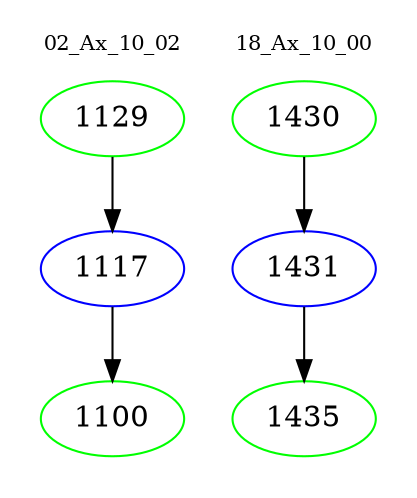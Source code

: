 digraph{
subgraph cluster_0 {
color = white
label = "02_Ax_10_02";
fontsize=10;
T0_1129 [label="1129", color="green"]
T0_1129 -> T0_1117 [color="black"]
T0_1117 [label="1117", color="blue"]
T0_1117 -> T0_1100 [color="black"]
T0_1100 [label="1100", color="green"]
}
subgraph cluster_1 {
color = white
label = "18_Ax_10_00";
fontsize=10;
T1_1430 [label="1430", color="green"]
T1_1430 -> T1_1431 [color="black"]
T1_1431 [label="1431", color="blue"]
T1_1431 -> T1_1435 [color="black"]
T1_1435 [label="1435", color="green"]
}
}
